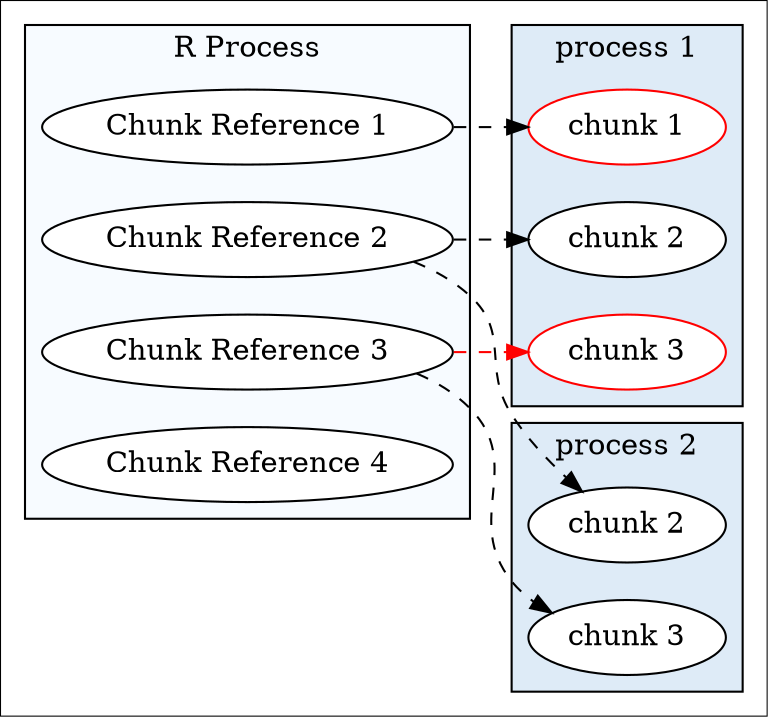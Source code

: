 digraph distobjref {
	colorscheme="Blues9"
	rankdir="LR";
	node [style="filled", fillcolor=white];
	style="filled";

	subgraph cluster_distobjref {
		label="R Process";
		fillcolor=1;
		cr1[label="Chunk Reference 1"];
		cr2[label="Chunk Reference 2"];
		cr3[label="Chunk Reference 3"];
		cr4[label="Chunk Reference 4"];
	}

	subgraph cluster_process1 {
		label="process 1";
		fillcolor=2;
		c1[label="chunk 1",color="red"];
		c21[label="chunk 2"];
		c31[label="chunk 3",color="red"];

	}
	subgraph cluster_process2 {
		label="process 2";
		fillcolor=2;
		c22[label="chunk 2"];
		c32[label="chunk 3"]
	}
	
	edge [style="dashed"]
	cr1 -> c1;
	cr2 -> {c21 c22};
	cr3 -> c32;
	cr3 -> c31[color="red"];
}